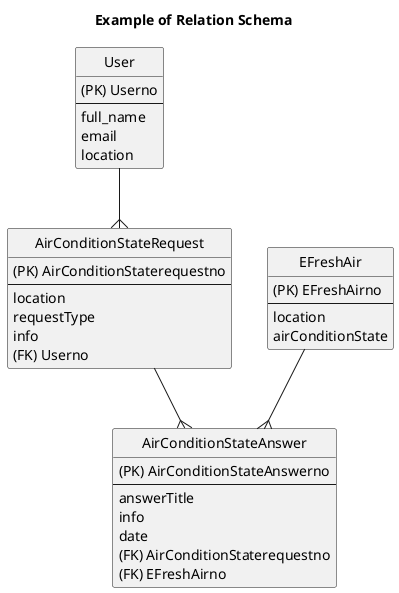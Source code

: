@startuml

title Example of Relation Schema

hide circle

entity "User" as User {
    (PK) Userno
    --
    full_name
    email
    location
}

entity "AirConditionStateRequest" as AirConditionStateRequest{
    (PK) AirConditionStaterequestno
    --
    location
    requestType
    info
    (FK) Userno
}

entity "AirConditionStateAnswer" as AirConditionStateAnswer{
    (PK) AirConditionStateAnswerno
    --
    answerTitle
    info
    date
    (FK) AirConditionStaterequestno
    (FK) EFreshAirno
}

entity "EFreshAir" as EFreshAir{
    (PK) EFreshAirno
    --
    location
    airConditionState
}

User --{ AirConditionStateRequest
AirConditionStateRequest--{ AirConditionStateAnswer
EFreshAir --{ AirConditionStateAnswer

@enduml

